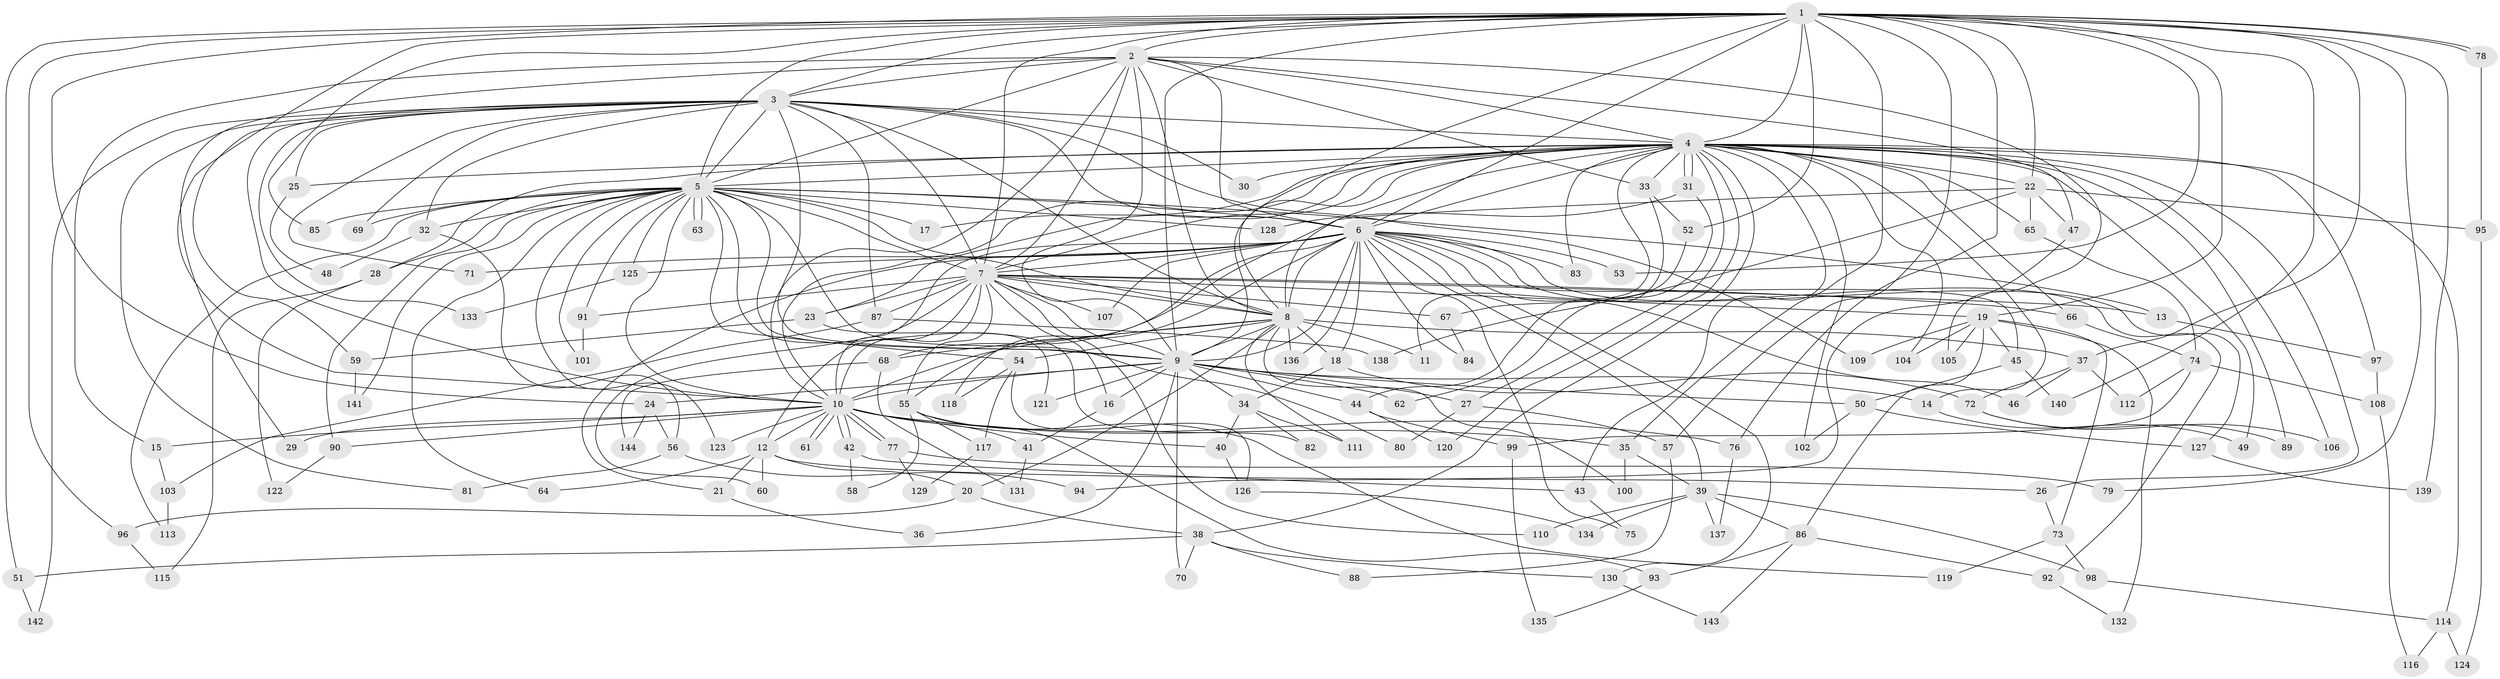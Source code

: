 // Generated by graph-tools (version 1.1) at 2025/14/03/09/25 04:14:17]
// undirected, 144 vertices, 313 edges
graph export_dot {
graph [start="1"]
  node [color=gray90,style=filled];
  1;
  2;
  3;
  4;
  5;
  6;
  7;
  8;
  9;
  10;
  11;
  12;
  13;
  14;
  15;
  16;
  17;
  18;
  19;
  20;
  21;
  22;
  23;
  24;
  25;
  26;
  27;
  28;
  29;
  30;
  31;
  32;
  33;
  34;
  35;
  36;
  37;
  38;
  39;
  40;
  41;
  42;
  43;
  44;
  45;
  46;
  47;
  48;
  49;
  50;
  51;
  52;
  53;
  54;
  55;
  56;
  57;
  58;
  59;
  60;
  61;
  62;
  63;
  64;
  65;
  66;
  67;
  68;
  69;
  70;
  71;
  72;
  73;
  74;
  75;
  76;
  77;
  78;
  79;
  80;
  81;
  82;
  83;
  84;
  85;
  86;
  87;
  88;
  89;
  90;
  91;
  92;
  93;
  94;
  95;
  96;
  97;
  98;
  99;
  100;
  101;
  102;
  103;
  104;
  105;
  106;
  107;
  108;
  109;
  110;
  111;
  112;
  113;
  114;
  115;
  116;
  117;
  118;
  119;
  120;
  121;
  122;
  123;
  124;
  125;
  126;
  127;
  128;
  129;
  130;
  131;
  132;
  133;
  134;
  135;
  136;
  137;
  138;
  139;
  140;
  141;
  142;
  143;
  144;
  1 -- 2;
  1 -- 3;
  1 -- 4;
  1 -- 5;
  1 -- 6;
  1 -- 7;
  1 -- 8;
  1 -- 9;
  1 -- 10;
  1 -- 19;
  1 -- 22;
  1 -- 24;
  1 -- 35;
  1 -- 37;
  1 -- 51;
  1 -- 52;
  1 -- 53;
  1 -- 57;
  1 -- 76;
  1 -- 78;
  1 -- 78;
  1 -- 79;
  1 -- 85;
  1 -- 96;
  1 -- 139;
  1 -- 140;
  2 -- 3;
  2 -- 4;
  2 -- 5;
  2 -- 6;
  2 -- 7;
  2 -- 8;
  2 -- 9;
  2 -- 10;
  2 -- 15;
  2 -- 29;
  2 -- 33;
  2 -- 47;
  2 -- 105;
  3 -- 4;
  3 -- 5;
  3 -- 6;
  3 -- 7;
  3 -- 8;
  3 -- 9;
  3 -- 10;
  3 -- 25;
  3 -- 30;
  3 -- 32;
  3 -- 59;
  3 -- 69;
  3 -- 71;
  3 -- 81;
  3 -- 87;
  3 -- 109;
  3 -- 133;
  3 -- 142;
  4 -- 5;
  4 -- 6;
  4 -- 7;
  4 -- 8;
  4 -- 9;
  4 -- 10;
  4 -- 11;
  4 -- 14;
  4 -- 17;
  4 -- 22;
  4 -- 23;
  4 -- 25;
  4 -- 26;
  4 -- 27;
  4 -- 28;
  4 -- 30;
  4 -- 31;
  4 -- 31;
  4 -- 33;
  4 -- 38;
  4 -- 43;
  4 -- 49;
  4 -- 65;
  4 -- 66;
  4 -- 83;
  4 -- 89;
  4 -- 97;
  4 -- 102;
  4 -- 104;
  4 -- 106;
  4 -- 114;
  4 -- 120;
  5 -- 6;
  5 -- 7;
  5 -- 8;
  5 -- 9;
  5 -- 10;
  5 -- 13;
  5 -- 17;
  5 -- 28;
  5 -- 32;
  5 -- 54;
  5 -- 63;
  5 -- 63;
  5 -- 64;
  5 -- 69;
  5 -- 80;
  5 -- 85;
  5 -- 90;
  5 -- 91;
  5 -- 101;
  5 -- 113;
  5 -- 121;
  5 -- 123;
  5 -- 125;
  5 -- 128;
  5 -- 141;
  6 -- 7;
  6 -- 8;
  6 -- 9;
  6 -- 10;
  6 -- 18;
  6 -- 21;
  6 -- 39;
  6 -- 45;
  6 -- 46;
  6 -- 53;
  6 -- 55;
  6 -- 68;
  6 -- 71;
  6 -- 75;
  6 -- 83;
  6 -- 84;
  6 -- 92;
  6 -- 107;
  6 -- 125;
  6 -- 127;
  6 -- 130;
  6 -- 136;
  7 -- 8;
  7 -- 9;
  7 -- 10;
  7 -- 12;
  7 -- 13;
  7 -- 16;
  7 -- 19;
  7 -- 23;
  7 -- 55;
  7 -- 60;
  7 -- 66;
  7 -- 67;
  7 -- 87;
  7 -- 91;
  7 -- 107;
  7 -- 110;
  8 -- 9;
  8 -- 10;
  8 -- 11;
  8 -- 18;
  8 -- 20;
  8 -- 37;
  8 -- 54;
  8 -- 68;
  8 -- 100;
  8 -- 111;
  8 -- 136;
  9 -- 10;
  9 -- 14;
  9 -- 16;
  9 -- 24;
  9 -- 27;
  9 -- 34;
  9 -- 36;
  9 -- 44;
  9 -- 50;
  9 -- 62;
  9 -- 70;
  9 -- 121;
  10 -- 12;
  10 -- 15;
  10 -- 29;
  10 -- 35;
  10 -- 40;
  10 -- 41;
  10 -- 42;
  10 -- 42;
  10 -- 61;
  10 -- 61;
  10 -- 76;
  10 -- 77;
  10 -- 77;
  10 -- 90;
  10 -- 123;
  12 -- 20;
  12 -- 21;
  12 -- 26;
  12 -- 60;
  12 -- 64;
  13 -- 97;
  14 -- 49;
  15 -- 103;
  16 -- 41;
  18 -- 34;
  18 -- 72;
  19 -- 45;
  19 -- 73;
  19 -- 86;
  19 -- 104;
  19 -- 105;
  19 -- 109;
  19 -- 132;
  20 -- 38;
  20 -- 96;
  21 -- 36;
  22 -- 47;
  22 -- 65;
  22 -- 95;
  22 -- 118;
  22 -- 138;
  23 -- 59;
  23 -- 82;
  24 -- 56;
  24 -- 144;
  25 -- 48;
  26 -- 73;
  27 -- 57;
  27 -- 80;
  28 -- 115;
  28 -- 122;
  31 -- 62;
  31 -- 128;
  32 -- 48;
  32 -- 56;
  33 -- 44;
  33 -- 52;
  34 -- 40;
  34 -- 82;
  34 -- 111;
  35 -- 39;
  35 -- 100;
  37 -- 46;
  37 -- 72;
  37 -- 112;
  38 -- 51;
  38 -- 70;
  38 -- 88;
  38 -- 130;
  39 -- 86;
  39 -- 98;
  39 -- 110;
  39 -- 134;
  39 -- 137;
  40 -- 126;
  41 -- 131;
  42 -- 43;
  42 -- 58;
  43 -- 75;
  44 -- 99;
  44 -- 120;
  45 -- 50;
  45 -- 140;
  47 -- 94;
  50 -- 102;
  50 -- 127;
  51 -- 142;
  52 -- 67;
  54 -- 117;
  54 -- 118;
  54 -- 126;
  55 -- 58;
  55 -- 93;
  55 -- 117;
  55 -- 119;
  56 -- 81;
  56 -- 94;
  57 -- 88;
  59 -- 141;
  65 -- 74;
  66 -- 74;
  67 -- 84;
  68 -- 131;
  68 -- 144;
  72 -- 89;
  72 -- 106;
  73 -- 98;
  73 -- 119;
  74 -- 99;
  74 -- 108;
  74 -- 112;
  76 -- 137;
  77 -- 79;
  77 -- 129;
  78 -- 95;
  86 -- 92;
  86 -- 93;
  86 -- 143;
  87 -- 103;
  87 -- 138;
  90 -- 122;
  91 -- 101;
  92 -- 132;
  93 -- 135;
  95 -- 124;
  96 -- 115;
  97 -- 108;
  98 -- 114;
  99 -- 135;
  103 -- 113;
  108 -- 116;
  114 -- 116;
  114 -- 124;
  117 -- 129;
  125 -- 133;
  126 -- 134;
  127 -- 139;
  130 -- 143;
}
